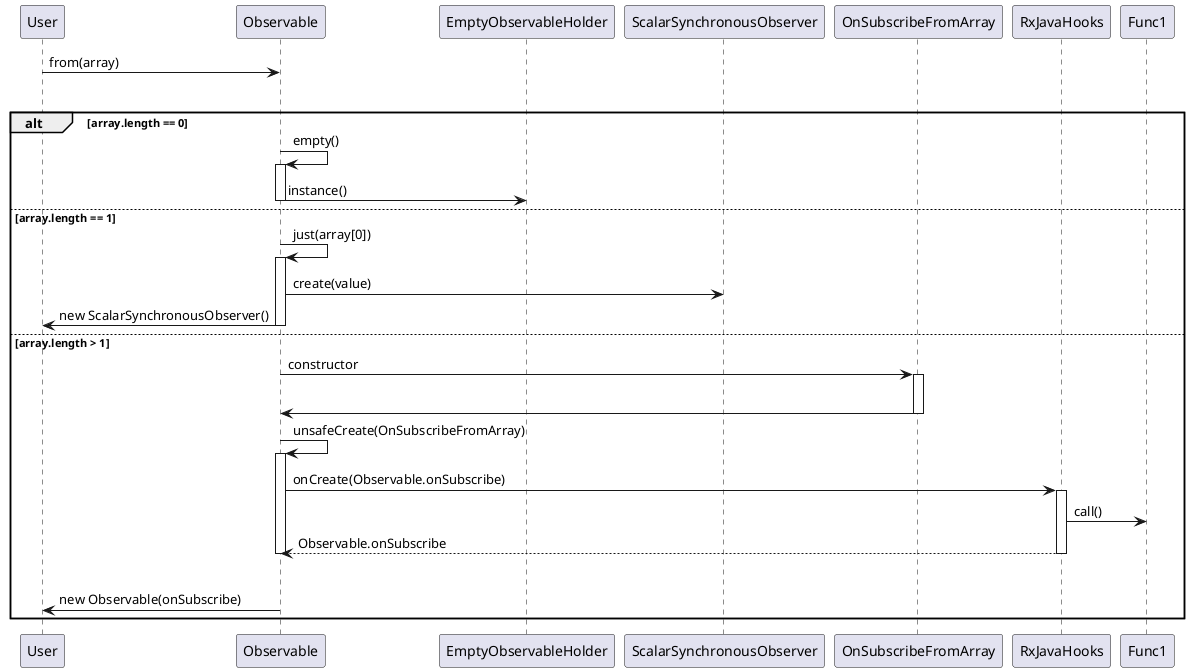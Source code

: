 @startuml
' String[] letters = {"a", "b", "c", "d", "e", "f", "g"};
' Observable<String> observable = Observable.from(letters);
' observable.subscribe(System.out::println,
'                      Throwable::printStackTrace,
'                      () -> System.out.println("Completed"));
participant User

User -> Observable: from(array)
|||
alt array.length == 0
    Observable -> Observable: empty()

    activate Observable
    Observable -> EmptyObservableHolder: instance()
    deactivate Observable
else array.length == 1
    Observable -> Observable: just(array[0])

    activate Observable
    Observable -> ScalarSynchronousObserver: create(value)
    Observable -> User: new ScalarSynchronousObserver()
    deactivate Observable
else array.length > 1
    Observable -> OnSubscribeFromArray: constructor
    activate OnSubscribeFromArray
    |||
    OnSubscribeFromArray -> Observable
    deactivate OnSubscribeFromArray

    Observable -> Observable: unsafeCreate(OnSubscribeFromArray)
    activate Observable
    Observable -> RxJavaHooks: onCreate(Observable.onSubscribe)

    activate RxJavaHooks
    RxJavaHooks -> Func1: call()
    return Observable.onSubscribe
    deactivate RxJavaHooks

    deactivate Observable
    |||
    Observable -> User: new Observable(onSubscribe)
end

@enduml